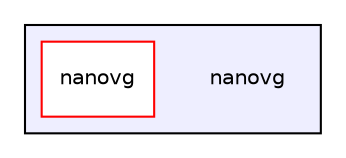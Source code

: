 digraph "nanovg" {
  compound=true
  node [ fontsize="10", fontname="Helvetica"];
  edge [ labelfontsize="10", labelfontname="Helvetica"];
  subgraph clusterdir_14b15635bfc2b468521e912e300a0821 {
    graph [ bgcolor="#eeeeff", pencolor="black", label="" URL="dir_14b15635bfc2b468521e912e300a0821.html"];
    dir_14b15635bfc2b468521e912e300a0821 [shape=plaintext label="nanovg"];
    dir_2b41848336d2d5ce61d5005eea9267ee [shape=box label="nanovg" color="red" fillcolor="white" style="filled" URL="dir_2b41848336d2d5ce61d5005eea9267ee.html"];
  }
}
